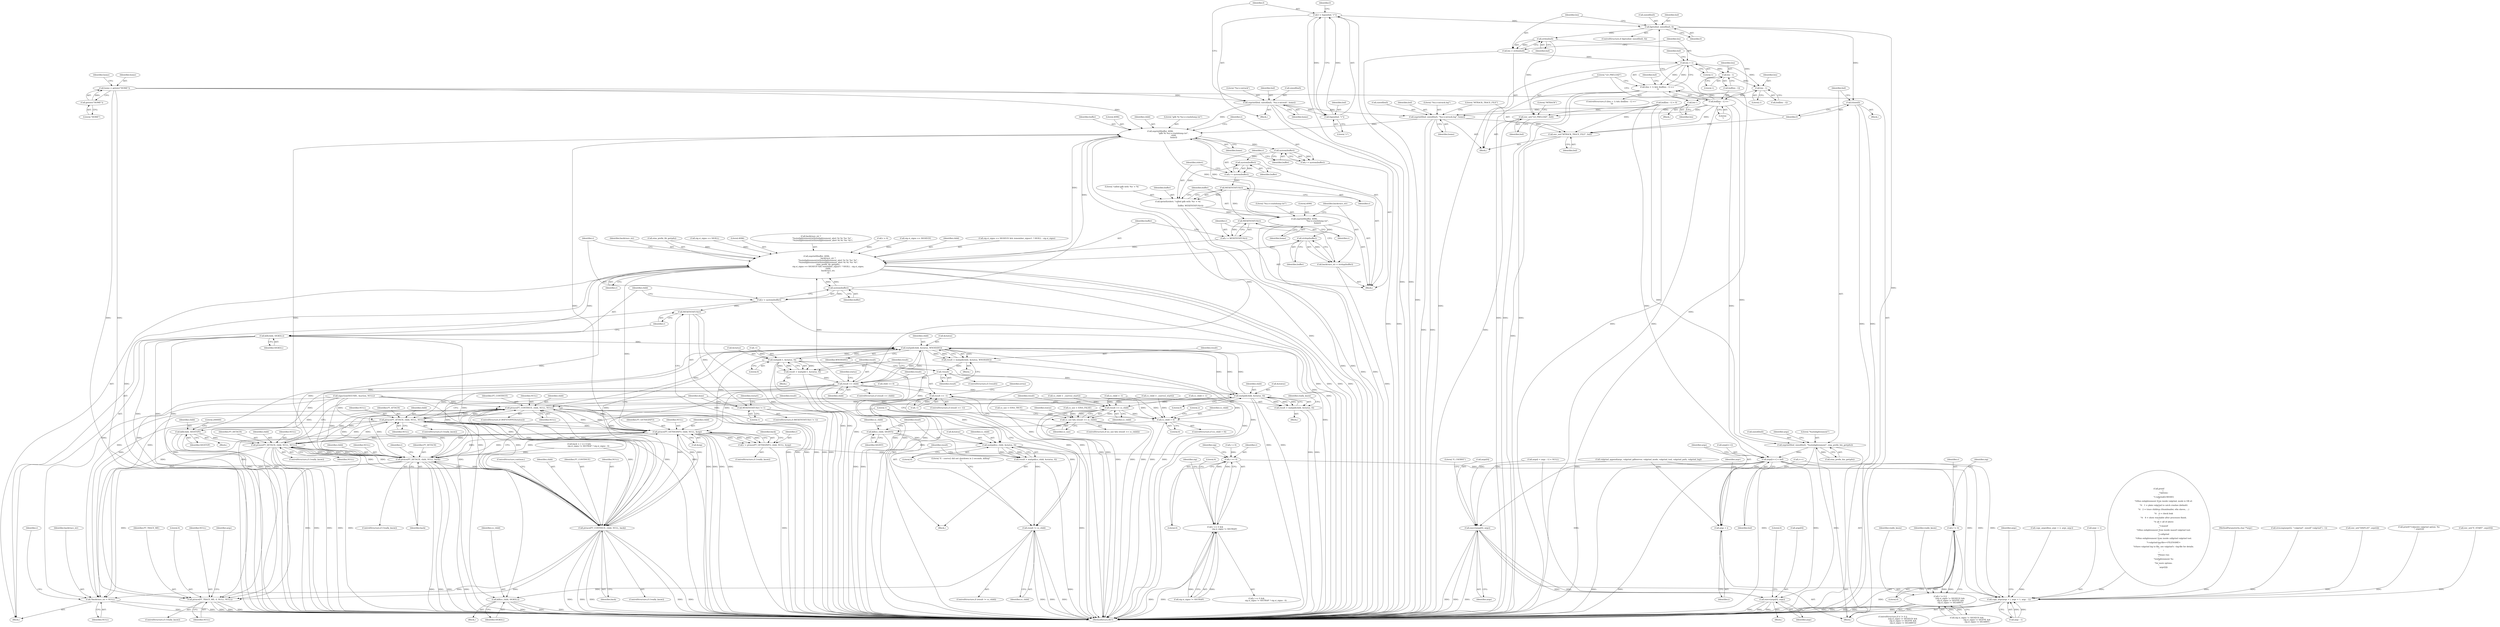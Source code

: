 digraph "0_enlightment_bb4a21e98656fe2c7d98ba2163e6defe9a630e2b@API" {
"1000507" [label="(Call,fgets(buf, sizeof(buf), f))"];
"1000498" [label="(Call,f = fopen(buf, \"r\"))"];
"1000500" [label="(Call,fopen(buf, \"r\"))"];
"1000492" [label="(Call,snprintf(buf, sizeof(buf), \"%s/.e-mtrack\", home))"];
"1000484" [label="(Call,home = getenv(\"HOME\"))"];
"1000486" [label="(Call,getenv(\"HOME\"))"];
"1000516" [label="(Call,strlen(buf))"];
"1000514" [label="(Call,len = strlen(buf))"];
"1000520" [label="(Call,len > 1)"];
"1000519" [label="(Call,(len > 1) && (buf[len - 1] == '\n'))"];
"1000526" [label="(Call,len - 1)"];
"1000534" [label="(Call,len - 1)"];
"1000538" [label="(Call,len--)"];
"1000523" [label="(Call,buf[len - 1] == '\n')"];
"1000540" [label="(Call,env_set(\"LD_PRELOAD\", buf))"];
"1000549" [label="(Call,snprintf(buf, sizeof(buf), \"%s/.e-mtrack.log\", home))"];
"1000555" [label="(Call,env_set(\"MTRACK_TRACE_FILE\", buf))"];
"1000867" [label="(Call,snprintf(buffer, 4096,\n                                          \"gdb %i %s/.e-crashdump.txt\",\n                                           child,\n                                           home))"];
"1000875" [label="(Call,system(buffer))"];
"1000873" [label="(Call,r = system(buffer))"];
"1000879" [label="(Call,system(buffer))"];
"1000877" [label="(Call,r = system(buffer))"];
"1000885" [label="(Call,WEXITSTATUS(r))"];
"1000881" [label="(Call,fprintf(stderr, \"called gdb with '%s' = %i\n\",\n                                         buffer, WEXITSTATUS(r)))"];
"1000887" [label="(Call,snprintf(buffer, 4096,\n                                          \"%s/.e-crashdump.txt\",\n                                          home))"];
"1000894" [label="(Call,strdup(buffer))"];
"1000892" [label="(Call,backtrace_str = strdup(buffer))"];
"1000900" [label="(Call,snprintf(buffer, 4096,\n                                     backtrace_str ?\n                                     \"%s/enlightenment/utils/enlightenment_alert %i %i '%s' %i\" :\n                                     \"%s/enlightenment/utils/enlightenment_alert %i %i '%s' %i\",\n                                     eina_prefix_lib_get(pfx),\n                                     sig.si_signo == SIGSEGV && remember_sigusr1 ? SIGILL : sig.si_signo,\n                                     child,\n                                     backtrace_str,\n                                     r))"];
"1000926" [label="(Call,system(buffer))"];
"1000924" [label="(Call,r = system(buffer))"];
"1000933" [label="(Call,WEXITSTATUS(r))"];
"1000932" [label="(Call,WEXITSTATUS(r) != 1)"];
"1000928" [label="(Call,kill(child, SIGKILL))"];
"1000726" [label="(Call,waitpid(child, &status, WNOHANG))"];
"1000692" [label="(Call,waitpid(child, &status, 0))"];
"1000690" [label="(Call,result = waitpid(child, &status, 0))"];
"1000707" [label="(Call,ptrace(PT_CONTINUE, child, NULL, NULL))"];
"1000659" [label="(Call,ptrace(PT_TRACE_ME, 0, NULL, NULL))"];
"1000685" [label="(Call,ptrace(PT_ATTACH, child, NULL, NULL))"];
"1000757" [label="(Call,*backtrace_str = NULL)"];
"1000771" [label="(Call,ptrace(PT_GETSIGINFO, child, NULL, &sig))"];
"1000769" [label="(Call,r = ptrace(PT_GETSIGINFO, child, NULL, &sig))"];
"1000781" [label="(Call,r == 0)"];
"1000780" [label="(Call,r == 0 &&\n                              sig.si_signo != SIGTRAP)"];
"1000823" [label="(Call,r != 0)"];
"1000822" [label="(Call,r != 0 ||\n                                (sig.si_signo != SIGSEGV &&\n                                 sig.si_signo != SIGFPE &&\n                                 sig.si_signo != SIGABRT))"];
"1000847" [label="(Call,ptrace(PT_CONTINUE, child, NULL, back))"];
"1000856" [label="(Call,ptrace(PT_DETACH, child, NULL, back))"];
"1000987" [label="(Call,ptrace(PT_DETACH, child, NULL, NULL))"];
"1001038" [label="(Call,waitpid(cs_child, &status, 0))"];
"1001036" [label="(Call,result = waitpid(cs_child, &status, 0))"];
"1001044" [label="(Call,result != cs_child)"];
"1001050" [label="(Call,kill(cs_child, SIGKILL))"];
"1000724" [label="(Call,result = waitpid(child, &status, WNOHANG))"];
"1000732" [label="(Call,!result)"];
"1000744" [label="(Call,result == child)"];
"1000958" [label="(Call,result == -1)"];
"1000996" [label="(Call,result == cs_child)"];
"1000994" [label="(Call,cs_use && (result == cs_child))"];
"1001025" [label="(Call,cs_child > 0)"];
"1001033" [label="(Call,kill(cs_child, SIGINT))"];
"1000979" [label="(Call,kill(child, SIGSTOP))"];
"1000737" [label="(Call,waitpid(-1, &status, 0))"];
"1000735" [label="(Call,result = waitpid(-1, &status, 0))"];
"1000898" [label="(Call,WEXITSTATUS(r))"];
"1000896" [label="(Call,r = WEXITSTATUS(r))"];
"1000560" [label="(Call,snprintf(buf, sizeof(buf), \"%s/enlightenment\", eina_prefix_bin_get(pfx)))"];
"1000587" [label="(Call,args[i++] = buf)"];
"1000593" [label="(Call,copy_args(args + i, argv + 1, argc - 1))"];
"1000594" [label="(Call,args + i)"];
"1000619" [label="(Call,execv(args[0], args))"];
"1000664" [label="(Call,execv(args[0], args))"];
"1000558" [label="(Call,fclose(f))"];
"1000587" [label="(Call,args[i++] = buf)"];
"1000775" [label="(Call,&sig)"];
"1000852" [label="(ControlStructure,continue;)"];
"1001033" [label="(Call,kill(cs_child, SIGINT))"];
"1000670" [label="(Literal,0)"];
"1000538" [label="(Call,len--)"];
"1000882" [label="(Identifier,stderr)"];
"1000665" [label="(Call,args[0])"];
"1001055" [label="(Literal,1)"];
"1000786" [label="(Identifier,sig)"];
"1000496" [label="(Literal,\"%s/.e-mtrack\")"];
"1000520" [label="(Call,len > 1)"];
"1000492" [label="(Call,snprintf(buf, sizeof(buf), \"%s/.e-mtrack\", home))"];
"1000605" [label="(Identifier,args)"];
"1000866" [label="(Block,)"];
"1000869" [label="(Literal,4096)"];
"1000588" [label="(Call,args[i++])"];
"1000593" [label="(Call,copy_args(args + i, argv + 1, argc - 1))"];
"1000897" [label="(Identifier,r)"];
"1000497" [label="(Identifier,home)"];
"1000690" [label="(Call,result = waitpid(child, &status, 0))"];
"1000518" [label="(ControlStructure,if ((len > 1) && (buf[len - 1] == '\n')))"];
"1000849" [label="(Identifier,child)"];
"1000521" [label="(Identifier,len)"];
"1000734" [label="(Block,)"];
"1000848" [label="(Identifier,PT_CONTINUE)"];
"1001049" [label="(Literal,\"E - cserve2 did not shutdown in 2 seconds, killing!\n\")"];
"1000933" [label="(Call,WEXITSTATUS(r))"];
"1000733" [label="(Identifier,result)"];
"1000732" [label="(Call,!result)"];
"1000769" [label="(Call,r = ptrace(PT_GETSIGINFO, child, NULL, &sig))"];
"1001046" [label="(Identifier,cs_child)"];
"1000887" [label="(Call,snprintf(buffer, 4096,\n                                          \"%s/.e-crashdump.txt\",\n                                          home))"];
"1000493" [label="(Identifier,buf)"];
"1000850" [label="(Identifier,NULL)"];
"1000557" [label="(Identifier,buf)"];
"1000735" [label="(Call,result = waitpid(-1, &status, 0))"];
"1000688" [label="(Identifier,NULL)"];
"1000512" [label="(Block,)"];
"1000772" [label="(Identifier,PT_GETSIGINFO)"];
"1000730" [label="(Identifier,WNOHANG)"];
"1000746" [label="(Identifier,child)"];
"1000901" [label="(Identifier,buffer)"];
"1000727" [label="(Identifier,child)"];
"1000823" [label="(Call,r != 0)"];
"1000505" [label="(Block,)"];
"1000541" [label="(Literal,\"LD_PRELOAD\")"];
"1000707" [label="(Call,ptrace(PT_CONTINUE, child, NULL, NULL))"];
"1000924" [label="(Call,r = system(buffer))"];
"1000522" [label="(Literal,1)"];
"1001028" [label="(Block,)"];
"1000759" [label="(Identifier,NULL)"];
"1000821" [label="(ControlStructure,if (r != 0 ||\n                                (sig.si_signo != SIGSEGV &&\n                                 sig.si_signo != SIGFPE &&\n                                 sig.si_signo != SIGABRT)))"];
"1000893" [label="(Identifier,backtrace_str)"];
"1000726" [label="(Call,waitpid(child, &status, WNOHANG))"];
"1000659" [label="(Call,ptrace(PT_TRACE_ME, 0, NULL, NULL))"];
"1001045" [label="(Identifier,result)"];
"1001047" [label="(Block,)"];
"1000981" [label="(Identifier,SIGSTOP)"];
"1000903" [label="(Call,backtrace_str ?\n                                     \"%s/enlightenment/utils/enlightenment_alert %i %i '%s' %i\" :\n                                     \"%s/enlightenment/utils/enlightenment_alert %i %i '%s' %i\")"];
"1000762" [label="(Call,r = 0)"];
"1000220" [label="(Call,copy_args(dbus_argv + 2, argv, argc))"];
"1000743" [label="(ControlStructure,if (result == child))"];
"1000120" [label="(Block,)"];
"1000898" [label="(Call,WEXITSTATUS(r))"];
"1000988" [label="(Identifier,PT_DETACH)"];
"1000983" [label="(Literal,200000)"];
"1000597" [label="(Call,argv + 1)"];
"1000885" [label="(Call,WEXITSTATUS(r))"];
"1000421" [label="(Call,printf\n             (\n               \"Options:\n\"\n               \"\t-valgrind[=MODE]\n\"\n               \"\t\tRun enlightenment from inside valgrind, mode is OR of:\n\"\n               \"\t\t   1 = plain valgrind to catch crashes (default)\n\"\n               \"\t\t   2 = trace children (thumbnailer, efm slaves, ...)\n\"\n               \"\t\t   4 = check leak\n\"\n               \"\t\t   8 = show reachable after processes finish.\n\"\n               \"\t\t all = all of above\n\"\n               \"\t-massif\n\"\n               \"\t\tRun enlightenment from inside massif valgrind tool.\n\"\n               \"\t-callgrind\n\"\n               \"\t\tRun enlightenment from inside callgrind valgrind tool.\n\"\n               \"\t-valgrind-log-file=<FILENAME>\n\"\n               \"\t\tSave valgrind log to file, see valgrind's --log-file for details.\n\"\n               \"\n\"\n               \"Please run:\n\"\n               \"\tenlightenment %s\n\"\n               \"for more options.\n\",\n               argv[i]))"];
"1000514" [label="(Call,len = strlen(buf))"];
"1000692" [label="(Call,waitpid(child, &status, 0))"];
"1000872" [label="(Identifier,home)"];
"1000989" [label="(Identifier,child)"];
"1000754" [label="(Block,)"];
"1001050" [label="(Call,kill(cs_child, SIGKILL))"];
"1000530" [label="(Block,)"];
"1000907" [label="(Call,eina_prefix_lib_get(pfx))"];
"1001008" [label="(Call,cs_child = _cserve2_start())"];
"1000598" [label="(Identifier,argv)"];
"1000878" [label="(Identifier,r)"];
"1000991" [label="(Identifier,NULL)"];
"1000119" [label="(MethodParameterIn,char **argv)"];
"1000694" [label="(Call,&status)"];
"1000861" [label="(Call,r = 0)"];
"1000490" [label="(Block,)"];
"1000994" [label="(Call,cs_use && (result == cs_child))"];
"1000484" [label="(Call,home = getenv(\"HOME\"))"];
"1000686" [label="(Identifier,PT_ATTACH)"];
"1000539" [label="(Identifier,len)"];
"1000517" [label="(Identifier,buf)"];
"1001036" [label="(Call,result = waitpid(cs_child, &status, 0))"];
"1000661" [label="(Literal,0)"];
"1000938" [label="(Identifier,restart)"];
"1000731" [label="(ControlStructure,if (!result))"];
"1000565" [label="(Call,eina_prefix_bin_get(pfx))"];
"1000519" [label="(Call,(len > 1) && (buf[len - 1] == '\n'))"];
"1001044" [label="(Call,result != cs_child)"];
"1000978" [label="(Block,)"];
"1000889" [label="(Literal,4096)"];
"1000498" [label="(Call,f = fopen(buf, \"r\"))"];
"1000774" [label="(Identifier,NULL)"];
"1000564" [label="(Literal,\"%s/enlightenment\")"];
"1000516" [label="(Call,strlen(buf))"];
"1000528" [label="(Literal,1)"];
"1000664" [label="(Call,execv(args[0], args))"];
"1000984" [label="(ControlStructure,if (!really_know))"];
"1000757" [label="(Call,*backtrace_str = NULL)"];
"1000740" [label="(Call,&status)"];
"1001052" [label="(Identifier,SIGKILL)"];
"1000997" [label="(Identifier,result)"];
"1000689" [label="(Identifier,NULL)"];
"1000268" [label="(Call,strncmp(argv[i], \"-valgrind\", sizeof(\"-valgrind\") - 1))"];
"1000704" [label="(ControlStructure,if (WIFSTOPPED(status)))"];
"1000779" [label="(Call,r == 0 &&\n                              sig.si_signo != SIGTRAP ? sig.si_signo : 0)"];
"1000554" [label="(Identifier,home)"];
"1000960" [label="(Call,-1)"];
"1000486" [label="(Call,getenv(\"HOME\"))"];
"1000715" [label="(Block,)"];
"1000825" [label="(Literal,0)"];
"1000494" [label="(Call,sizeof(buf))"];
"1000894" [label="(Call,strdup(buffer))"];
"1000874" [label="(Identifier,r)"];
"1000980" [label="(Identifier,child)"];
"1001043" [label="(ControlStructure,if (result != cs_child))"];
"1000900" [label="(Call,snprintf(buffer, 4096,\n                                     backtrace_str ?\n                                     \"%s/enlightenment/utils/enlightenment_alert %i %i '%s' %i\" :\n                                     \"%s/enlightenment/utils/enlightenment_alert %i %i '%s' %i\",\n                                     eina_prefix_lib_get(pfx),\n                                     sig.si_signo == SIGSEGV && remember_sigusr1 ? SIGILL : sig.si_signo,\n                                     child,\n                                     backtrace_str,\n                                     r))"];
"1000930" [label="(Identifier,SIGKILL)"];
"1000672" [label="(Block,)"];
"1000871" [label="(Identifier,child)"];
"1000504" [label="(Identifier,f)"];
"1000826" [label="(Call,sig.si_signo != SIGSEGV &&\n                                 sig.si_signo != SIGFPE &&\n                                 sig.si_signo != SIGABRT)"];
"1001051" [label="(Identifier,cs_child)"];
"1000993" [label="(ControlStructure,if (cs_use && (result == cs_child)))"];
"1000763" [label="(Identifier,r)"];
"1000156" [label="(Call,cs_child = -1)"];
"1000782" [label="(Identifier,r)"];
"1000925" [label="(Identifier,r)"];
"1000881" [label="(Call,fprintf(stderr, \"called gdb with '%s' = %i\n\",\n                                         buffer, WEXITSTATUS(r)))"];
"1000544" [label="(Literal,\"MTRACK\")"];
"1000623" [label="(Identifier,args)"];
"1000886" [label="(Identifier,r)"];
"1000626" [label="(Literal,\"E_CSERVE\")"];
"1000879" [label="(Call,system(buffer))"];
"1000959" [label="(Identifier,result)"];
"1000868" [label="(Identifier,buffer)"];
"1000693" [label="(Identifier,child)"];
"1000662" [label="(Identifier,NULL)"];
"1000526" [label="(Call,len - 1)"];
"1000996" [label="(Call,result == cs_child)"];
"1000745" [label="(Identifier,result)"];
"1000161" [label="(Call,cs_use = EINA_FALSE)"];
"1000691" [label="(Identifier,result)"];
"1000857" [label="(Identifier,PT_DETACH)"];
"1000777" [label="(Call,back = r == 0 &&\n                              sig.si_signo != SIGTRAP ? sig.si_signo : 0)"];
"1000860" [label="(Identifier,back)"];
"1000590" [label="(Call,i++)"];
"1000594" [label="(Call,args + i)"];
"1000778" [label="(Identifier,back)"];
"1001037" [label="(Identifier,result)"];
"1000620" [label="(Call,args[0])"];
"1000500" [label="(Call,fopen(buf, \"r\"))"];
"1001039" [label="(Identifier,cs_child)"];
"1000923" [label="(Identifier,r)"];
"1000652" [label="(Call,child == 0)"];
"1000783" [label="(Literal,0)"];
"1000851" [label="(Identifier,back)"];
"1001040" [label="(Call,&status)"];
"1000744" [label="(Call,result == child)"];
"1000685" [label="(Call,ptrace(PT_ATTACH, child, NULL, NULL))"];
"1000883" [label="(Literal,\"called gdb with '%s' = %i\n\")"];
"1000766" [label="(ControlStructure,if (!really_know))"];
"1000596" [label="(Identifier,i)"];
"1000507" [label="(Call,fgets(buf, sizeof(buf), f))"];
"1000911" [label="(Call,sig.si_signo == SIGSEGV)"];
"1000957" [label="(ControlStructure,if (result == -1))"];
"1000875" [label="(Call,system(buffer))"];
"1000595" [label="(Identifier,args)"];
"1000965" [label="(Identifier,errno)"];
"1000792" [label="(Literal,0)"];
"1000928" [label="(Call,kill(child, SIGKILL))"];
"1000527" [label="(Identifier,len)"];
"1000511" [label="(Identifier,f)"];
"1000884" [label="(Identifier,buffer)"];
"1000773" [label="(Identifier,child)"];
"1001034" [label="(Identifier,cs_child)"];
"1001038" [label="(Call,waitpid(cs_child, &status, 0))"];
"1000549" [label="(Call,snprintf(buf, sizeof(buf), \"%s/.e-mtrack.log\", home))"];
"1000525" [label="(Identifier,buf)"];
"1000728" [label="(Call,&status)"];
"1000560" [label="(Call,snprintf(buf, sizeof(buf), \"%s/enlightenment\", eina_prefix_bin_get(pfx)))"];
"1000751" [label="(Identifier,status)"];
"1000550" [label="(Identifier,buf)"];
"1000995" [label="(Identifier,cs_use)"];
"1000509" [label="(Call,sizeof(buf))"];
"1000921" [label="(Identifier,child)"];
"1000724" [label="(Call,result = waitpid(child, &status, WNOHANG))"];
"1000628" [label="(Call,cs_use = EINA_TRUE)"];
"1000540" [label="(Call,env_set(\"LD_PRELOAD\", buf))"];
"1000890" [label="(Literal,\"%s/.e-crashdump.txt\")"];
"1000926" [label="(Call,system(buffer))"];
"1000666" [label="(Identifier,args)"];
"1000899" [label="(Identifier,r)"];
"1000896" [label="(Call,r = WEXITSTATUS(r))"];
"1000737" [label="(Call,waitpid(-1, &status, 0))"];
"1000533" [label="(Identifier,buf)"];
"1000853" [label="(ControlStructure,if (!really_know))"];
"1000824" [label="(Identifier,r)"];
"1000371" [label="(Call,env_set(\"DISPLAY\", argv[i]))"];
"1000770" [label="(Identifier,r)"];
"1000489" [label="(Identifier,home)"];
"1000725" [label="(Identifier,result)"];
"1000355" [label="(Call,printf(\"Unknown valgrind option: %s\n\", argv[i]))"];
"1000655" [label="(Block,)"];
"1000909" [label="(Call,sig.si_signo == SIGSEGV && remember_sigusr1 ? SIGILL : sig.si_signo)"];
"1000600" [label="(Call,argc - 1)"];
"1000502" [label="(Literal,\"r\")"];
"1000515" [label="(Identifier,len)"];
"1000531" [label="(Call,buf[len - 1] = 0)"];
"1001024" [label="(ControlStructure,if (cs_child > 0))"];
"1000532" [label="(Call,buf[len - 1])"];
"1000929" [label="(Identifier,child)"];
"1000714" [label="(Identifier,done)"];
"1000711" [label="(Identifier,NULL)"];
"1000508" [label="(Identifier,buf)"];
"1000979" [label="(Call,kill(child, SIGSTOP))"];
"1000780" [label="(Call,r == 0 &&\n                              sig.si_signo != SIGTRAP)"];
"1000934" [label="(Identifier,r)"];
"1000561" [label="(Identifier,buf)"];
"1000958" [label="(Call,result == -1)"];
"1000870" [label="(Literal,\"gdb %i %s/.e-crashdump.txt\")"];
"1000847" [label="(Call,ptrace(PT_CONTINUE, child, NULL, back))"];
"1001002" [label="(Identifier,status)"];
"1000998" [label="(Identifier,cs_child)"];
"1000501" [label="(Identifier,buf)"];
"1000553" [label="(Literal,\"%s/.e-mtrack.log\")"];
"1000990" [label="(Identifier,NULL)"];
"1000580" [label="(Call,valgrind_append(args, valgrind_gdbserver, valgrind_mode, valgrind_tool, valgrind_path, valgrind_log))"];
"1000927" [label="(Identifier,buffer)"];
"1000784" [label="(Call,sig.si_signo != SIGTRAP)"];
"1000185" [label="(Call,sigaction(SIGUSR1, &action, NULL))"];
"1000844" [label="(ControlStructure,if (!really_know))"];
"1001035" [label="(Identifier,SIGINT)"];
"1000668" [label="(Identifier,args)"];
"1000876" [label="(Identifier,buffer)"];
"1000487" [label="(Literal,\"HOME\")"];
"1000873" [label="(Call,r = system(buffer))"];
"1000709" [label="(Identifier,child)"];
"1000781" [label="(Call,r == 0)"];
"1001027" [label="(Literal,0)"];
"1000790" [label="(Identifier,sig)"];
"1001026" [label="(Identifier,cs_child)"];
"1000240" [label="(Call,env_set(\"E_START\", argv[0]))"];
"1001042" [label="(Literal,0)"];
"1000631" [label="(Call,cs_child = _cserve2_start())"];
"1001032" [label="(Literal,2)"];
"1001020" [label="(Call,cs_child = -1)"];
"1000551" [label="(Call,sizeof(buf))"];
"1000555" [label="(Call,env_set(\"MTRACK_TRACE_FILE\", buf))"];
"1000524" [label="(Call,buf[len - 1])"];
"1000935" [label="(Literal,1)"];
"1000892" [label="(Call,backtrace_str = strdup(buffer))"];
"1000922" [label="(Identifier,backtrace_str)"];
"1000663" [label="(Identifier,NULL)"];
"1000867" [label="(Call,snprintf(buffer, 4096,\n                                          \"gdb %i %s/.e-crashdump.txt\",\n                                           child,\n                                           home))"];
"1000499" [label="(Identifier,f)"];
"1000858" [label="(Identifier,child)"];
"1000619" [label="(Call,execv(args[0], args))"];
"1000523" [label="(Call,buf[len - 1] == '\n')"];
"1000880" [label="(Identifier,buffer)"];
"1000700" [label="(Identifier,really_know)"];
"1000856" [label="(Call,ptrace(PT_DETACH, child, NULL, back))"];
"1000877" [label="(Call,r = system(buffer))"];
"1000807" [label="(Call,sig.si_signo == SIGILL)"];
"1000895" [label="(Identifier,buffer)"];
"1000932" [label="(Call,WEXITSTATUS(r) != 1)"];
"1000656" [label="(ControlStructure,if (!really_know))"];
"1000687" [label="(Identifier,child)"];
"1000542" [label="(Identifier,buf)"];
"1000535" [label="(Identifier,len)"];
"1000987" [label="(Call,ptrace(PT_DETACH, child, NULL, NULL))"];
"1000708" [label="(Identifier,PT_CONTINUE)"];
"1000902" [label="(Literal,4096)"];
"1000771" [label="(Call,ptrace(PT_GETSIGINFO, child, NULL, &sig))"];
"1000556" [label="(Literal,\"MTRACK_TRACE_FILE\")"];
"1000859" [label="(Identifier,NULL)"];
"1000506" [label="(ControlStructure,if (fgets(buf, sizeof(buf), f)))"];
"1001056" [label="(MethodReturn,RET)"];
"1000558" [label="(Call,fclose(f))"];
"1000891" [label="(Identifier,home)"];
"1000888" [label="(Identifier,buffer)"];
"1000682" [label="(ControlStructure,if (!really_know))"];
"1000758" [label="(Identifier,backtrace_str)"];
"1000710" [label="(Identifier,NULL)"];
"1000562" [label="(Call,sizeof(buf))"];
"1000529" [label="(Literal,'\n')"];
"1000931" [label="(ControlStructure,if (WEXITSTATUS(r) != 1))"];
"1000862" [label="(Identifier,r)"];
"1000738" [label="(Call,-1)"];
"1000568" [label="(Identifier,args)"];
"1000846" [label="(Identifier,really_know)"];
"1000822" [label="(Call,r != 0 ||\n                                (sig.si_signo != SIGSEGV &&\n                                 sig.si_signo != SIGFPE &&\n                                 sig.si_signo != SIGABRT))"];
"1000536" [label="(Literal,1)"];
"1000855" [label="(Identifier,really_know)"];
"1000592" [label="(Identifier,buf)"];
"1001025" [label="(Call,cs_child > 0)"];
"1000485" [label="(Identifier,home)"];
"1000696" [label="(Literal,0)"];
"1000829" [label="(Identifier,sig)"];
"1000736" [label="(Identifier,result)"];
"1000603" [label="(Call,args[i + argc - 1] = NULL)"];
"1000559" [label="(Identifier,f)"];
"1000534" [label="(Call,len - 1)"];
"1000742" [label="(Literal,0)"];
"1000660" [label="(Identifier,PT_TRACE_ME)"];
"1000507" -> "1000506"  [label="AST: "];
"1000507" -> "1000511"  [label="CFG: "];
"1000508" -> "1000507"  [label="AST: "];
"1000509" -> "1000507"  [label="AST: "];
"1000511" -> "1000507"  [label="AST: "];
"1000515" -> "1000507"  [label="CFG: "];
"1000559" -> "1000507"  [label="CFG: "];
"1000507" -> "1001056"  [label="DDG: "];
"1000498" -> "1000507"  [label="DDG: "];
"1000507" -> "1000516"  [label="DDG: "];
"1000507" -> "1000558"  [label="DDG: "];
"1000498" -> "1000490"  [label="AST: "];
"1000498" -> "1000500"  [label="CFG: "];
"1000499" -> "1000498"  [label="AST: "];
"1000500" -> "1000498"  [label="AST: "];
"1000504" -> "1000498"  [label="CFG: "];
"1000498" -> "1001056"  [label="DDG: "];
"1000498" -> "1001056"  [label="DDG: "];
"1000500" -> "1000498"  [label="DDG: "];
"1000500" -> "1000498"  [label="DDG: "];
"1000500" -> "1000502"  [label="CFG: "];
"1000501" -> "1000500"  [label="AST: "];
"1000502" -> "1000500"  [label="AST: "];
"1000492" -> "1000500"  [label="DDG: "];
"1000492" -> "1000490"  [label="AST: "];
"1000492" -> "1000497"  [label="CFG: "];
"1000493" -> "1000492"  [label="AST: "];
"1000494" -> "1000492"  [label="AST: "];
"1000496" -> "1000492"  [label="AST: "];
"1000497" -> "1000492"  [label="AST: "];
"1000499" -> "1000492"  [label="CFG: "];
"1000492" -> "1001056"  [label="DDG: "];
"1000492" -> "1001056"  [label="DDG: "];
"1000484" -> "1000492"  [label="DDG: "];
"1000492" -> "1000549"  [label="DDG: "];
"1000492" -> "1000867"  [label="DDG: "];
"1000484" -> "1000120"  [label="AST: "];
"1000484" -> "1000486"  [label="CFG: "];
"1000485" -> "1000484"  [label="AST: "];
"1000486" -> "1000484"  [label="AST: "];
"1000489" -> "1000484"  [label="CFG: "];
"1000484" -> "1001056"  [label="DDG: "];
"1000484" -> "1001056"  [label="DDG: "];
"1000486" -> "1000484"  [label="DDG: "];
"1000484" -> "1000867"  [label="DDG: "];
"1000486" -> "1000487"  [label="CFG: "];
"1000487" -> "1000486"  [label="AST: "];
"1000516" -> "1000514"  [label="AST: "];
"1000516" -> "1000517"  [label="CFG: "];
"1000517" -> "1000516"  [label="AST: "];
"1000514" -> "1000516"  [label="CFG: "];
"1000516" -> "1000514"  [label="DDG: "];
"1000516" -> "1000523"  [label="DDG: "];
"1000516" -> "1000540"  [label="DDG: "];
"1000514" -> "1000512"  [label="AST: "];
"1000515" -> "1000514"  [label="AST: "];
"1000521" -> "1000514"  [label="CFG: "];
"1000514" -> "1001056"  [label="DDG: "];
"1000514" -> "1000520"  [label="DDG: "];
"1000520" -> "1000519"  [label="AST: "];
"1000520" -> "1000522"  [label="CFG: "];
"1000521" -> "1000520"  [label="AST: "];
"1000522" -> "1000520"  [label="AST: "];
"1000525" -> "1000520"  [label="CFG: "];
"1000519" -> "1000520"  [label="CFG: "];
"1000520" -> "1001056"  [label="DDG: "];
"1000520" -> "1000519"  [label="DDG: "];
"1000520" -> "1000519"  [label="DDG: "];
"1000520" -> "1000526"  [label="DDG: "];
"1000520" -> "1000534"  [label="DDG: "];
"1000519" -> "1000518"  [label="AST: "];
"1000519" -> "1000523"  [label="CFG: "];
"1000523" -> "1000519"  [label="AST: "];
"1000533" -> "1000519"  [label="CFG: "];
"1000541" -> "1000519"  [label="CFG: "];
"1000519" -> "1001056"  [label="DDG: "];
"1000519" -> "1001056"  [label="DDG: "];
"1000519" -> "1001056"  [label="DDG: "];
"1000523" -> "1000519"  [label="DDG: "];
"1000523" -> "1000519"  [label="DDG: "];
"1000526" -> "1000524"  [label="AST: "];
"1000526" -> "1000528"  [label="CFG: "];
"1000527" -> "1000526"  [label="AST: "];
"1000528" -> "1000526"  [label="AST: "];
"1000524" -> "1000526"  [label="CFG: "];
"1000526" -> "1001056"  [label="DDG: "];
"1000526" -> "1000534"  [label="DDG: "];
"1000534" -> "1000532"  [label="AST: "];
"1000534" -> "1000536"  [label="CFG: "];
"1000535" -> "1000534"  [label="AST: "];
"1000536" -> "1000534"  [label="AST: "];
"1000532" -> "1000534"  [label="CFG: "];
"1000534" -> "1000538"  [label="DDG: "];
"1000538" -> "1000530"  [label="AST: "];
"1000538" -> "1000539"  [label="CFG: "];
"1000539" -> "1000538"  [label="AST: "];
"1000541" -> "1000538"  [label="CFG: "];
"1000538" -> "1001056"  [label="DDG: "];
"1000523" -> "1000529"  [label="CFG: "];
"1000524" -> "1000523"  [label="AST: "];
"1000529" -> "1000523"  [label="AST: "];
"1000523" -> "1001056"  [label="DDG: "];
"1000523" -> "1000540"  [label="DDG: "];
"1000523" -> "1000549"  [label="DDG: "];
"1000523" -> "1000555"  [label="DDG: "];
"1000523" -> "1000560"  [label="DDG: "];
"1000523" -> "1000587"  [label="DDG: "];
"1000540" -> "1000512"  [label="AST: "];
"1000540" -> "1000542"  [label="CFG: "];
"1000541" -> "1000540"  [label="AST: "];
"1000542" -> "1000540"  [label="AST: "];
"1000544" -> "1000540"  [label="CFG: "];
"1000540" -> "1001056"  [label="DDG: "];
"1000531" -> "1000540"  [label="DDG: "];
"1000549" -> "1000512"  [label="AST: "];
"1000549" -> "1000554"  [label="CFG: "];
"1000550" -> "1000549"  [label="AST: "];
"1000551" -> "1000549"  [label="AST: "];
"1000553" -> "1000549"  [label="AST: "];
"1000554" -> "1000549"  [label="AST: "];
"1000556" -> "1000549"  [label="CFG: "];
"1000549" -> "1001056"  [label="DDG: "];
"1000549" -> "1001056"  [label="DDG: "];
"1000531" -> "1000549"  [label="DDG: "];
"1000549" -> "1000555"  [label="DDG: "];
"1000549" -> "1000867"  [label="DDG: "];
"1000555" -> "1000512"  [label="AST: "];
"1000555" -> "1000557"  [label="CFG: "];
"1000556" -> "1000555"  [label="AST: "];
"1000557" -> "1000555"  [label="AST: "];
"1000559" -> "1000555"  [label="CFG: "];
"1000555" -> "1001056"  [label="DDG: "];
"1000531" -> "1000555"  [label="DDG: "];
"1000867" -> "1000866"  [label="AST: "];
"1000867" -> "1000872"  [label="CFG: "];
"1000868" -> "1000867"  [label="AST: "];
"1000869" -> "1000867"  [label="AST: "];
"1000870" -> "1000867"  [label="AST: "];
"1000871" -> "1000867"  [label="AST: "];
"1000872" -> "1000867"  [label="AST: "];
"1000874" -> "1000867"  [label="CFG: "];
"1000867" -> "1001056"  [label="DDG: "];
"1000926" -> "1000867"  [label="DDG: "];
"1000856" -> "1000867"  [label="DDG: "];
"1000771" -> "1000867"  [label="DDG: "];
"1000744" -> "1000867"  [label="DDG: "];
"1000887" -> "1000867"  [label="DDG: "];
"1000867" -> "1000875"  [label="DDG: "];
"1000867" -> "1000887"  [label="DDG: "];
"1000867" -> "1000900"  [label="DDG: "];
"1000875" -> "1000873"  [label="AST: "];
"1000875" -> "1000876"  [label="CFG: "];
"1000876" -> "1000875"  [label="AST: "];
"1000873" -> "1000875"  [label="CFG: "];
"1000875" -> "1000873"  [label="DDG: "];
"1000875" -> "1000879"  [label="DDG: "];
"1000873" -> "1000866"  [label="AST: "];
"1000874" -> "1000873"  [label="AST: "];
"1000878" -> "1000873"  [label="CFG: "];
"1000879" -> "1000877"  [label="AST: "];
"1000879" -> "1000880"  [label="CFG: "];
"1000880" -> "1000879"  [label="AST: "];
"1000877" -> "1000879"  [label="CFG: "];
"1000879" -> "1000877"  [label="DDG: "];
"1000879" -> "1000881"  [label="DDG: "];
"1000877" -> "1000866"  [label="AST: "];
"1000878" -> "1000877"  [label="AST: "];
"1000882" -> "1000877"  [label="CFG: "];
"1000877" -> "1000885"  [label="DDG: "];
"1000885" -> "1000881"  [label="AST: "];
"1000885" -> "1000886"  [label="CFG: "];
"1000886" -> "1000885"  [label="AST: "];
"1000881" -> "1000885"  [label="CFG: "];
"1000885" -> "1000881"  [label="DDG: "];
"1000885" -> "1000898"  [label="DDG: "];
"1000881" -> "1000866"  [label="AST: "];
"1000882" -> "1000881"  [label="AST: "];
"1000883" -> "1000881"  [label="AST: "];
"1000884" -> "1000881"  [label="AST: "];
"1000888" -> "1000881"  [label="CFG: "];
"1000881" -> "1001056"  [label="DDG: "];
"1000881" -> "1001056"  [label="DDG: "];
"1000881" -> "1000887"  [label="DDG: "];
"1000887" -> "1000866"  [label="AST: "];
"1000887" -> "1000891"  [label="CFG: "];
"1000888" -> "1000887"  [label="AST: "];
"1000889" -> "1000887"  [label="AST: "];
"1000890" -> "1000887"  [label="AST: "];
"1000891" -> "1000887"  [label="AST: "];
"1000893" -> "1000887"  [label="CFG: "];
"1000887" -> "1001056"  [label="DDG: "];
"1000887" -> "1001056"  [label="DDG: "];
"1000887" -> "1000894"  [label="DDG: "];
"1000894" -> "1000892"  [label="AST: "];
"1000894" -> "1000895"  [label="CFG: "];
"1000895" -> "1000894"  [label="AST: "];
"1000892" -> "1000894"  [label="CFG: "];
"1000894" -> "1000892"  [label="DDG: "];
"1000894" -> "1000900"  [label="DDG: "];
"1000892" -> "1000866"  [label="AST: "];
"1000893" -> "1000892"  [label="AST: "];
"1000897" -> "1000892"  [label="CFG: "];
"1000892" -> "1001056"  [label="DDG: "];
"1000900" -> "1000754"  [label="AST: "];
"1000900" -> "1000923"  [label="CFG: "];
"1000901" -> "1000900"  [label="AST: "];
"1000902" -> "1000900"  [label="AST: "];
"1000903" -> "1000900"  [label="AST: "];
"1000907" -> "1000900"  [label="AST: "];
"1000909" -> "1000900"  [label="AST: "];
"1000921" -> "1000900"  [label="AST: "];
"1000922" -> "1000900"  [label="AST: "];
"1000923" -> "1000900"  [label="AST: "];
"1000925" -> "1000900"  [label="CFG: "];
"1000900" -> "1001056"  [label="DDG: "];
"1000900" -> "1001056"  [label="DDG: "];
"1000900" -> "1001056"  [label="DDG: "];
"1000900" -> "1001056"  [label="DDG: "];
"1000900" -> "1001056"  [label="DDG: "];
"1000926" -> "1000900"  [label="DDG: "];
"1000907" -> "1000900"  [label="DDG: "];
"1000807" -> "1000900"  [label="DDG: "];
"1000911" -> "1000900"  [label="DDG: "];
"1000856" -> "1000900"  [label="DDG: "];
"1000771" -> "1000900"  [label="DDG: "];
"1000744" -> "1000900"  [label="DDG: "];
"1000896" -> "1000900"  [label="DDG: "];
"1000861" -> "1000900"  [label="DDG: "];
"1000900" -> "1000926"  [label="DDG: "];
"1000900" -> "1000928"  [label="DDG: "];
"1000926" -> "1000924"  [label="AST: "];
"1000926" -> "1000927"  [label="CFG: "];
"1000927" -> "1000926"  [label="AST: "];
"1000924" -> "1000926"  [label="CFG: "];
"1000926" -> "1001056"  [label="DDG: "];
"1000926" -> "1000924"  [label="DDG: "];
"1000924" -> "1000754"  [label="AST: "];
"1000925" -> "1000924"  [label="AST: "];
"1000929" -> "1000924"  [label="CFG: "];
"1000924" -> "1001056"  [label="DDG: "];
"1000924" -> "1000933"  [label="DDG: "];
"1000933" -> "1000932"  [label="AST: "];
"1000933" -> "1000934"  [label="CFG: "];
"1000934" -> "1000933"  [label="AST: "];
"1000935" -> "1000933"  [label="CFG: "];
"1000933" -> "1001056"  [label="DDG: "];
"1000933" -> "1000932"  [label="DDG: "];
"1000932" -> "1000931"  [label="AST: "];
"1000932" -> "1000935"  [label="CFG: "];
"1000935" -> "1000932"  [label="AST: "];
"1000714" -> "1000932"  [label="CFG: "];
"1000938" -> "1000932"  [label="CFG: "];
"1000932" -> "1001056"  [label="DDG: "];
"1000932" -> "1001056"  [label="DDG: "];
"1000928" -> "1000754"  [label="AST: "];
"1000928" -> "1000930"  [label="CFG: "];
"1000929" -> "1000928"  [label="AST: "];
"1000930" -> "1000928"  [label="AST: "];
"1000934" -> "1000928"  [label="CFG: "];
"1000928" -> "1001056"  [label="DDG: "];
"1000928" -> "1001056"  [label="DDG: "];
"1000928" -> "1001056"  [label="DDG: "];
"1000928" -> "1000726"  [label="DDG: "];
"1000928" -> "1001050"  [label="DDG: "];
"1000726" -> "1000724"  [label="AST: "];
"1000726" -> "1000730"  [label="CFG: "];
"1000727" -> "1000726"  [label="AST: "];
"1000728" -> "1000726"  [label="AST: "];
"1000730" -> "1000726"  [label="AST: "];
"1000724" -> "1000726"  [label="CFG: "];
"1000726" -> "1001056"  [label="DDG: "];
"1000726" -> "1001056"  [label="DDG: "];
"1000726" -> "1000692"  [label="DDG: "];
"1000726" -> "1000724"  [label="DDG: "];
"1000726" -> "1000724"  [label="DDG: "];
"1000726" -> "1000724"  [label="DDG: "];
"1000692" -> "1000726"  [label="DDG: "];
"1000692" -> "1000726"  [label="DDG: "];
"1000707" -> "1000726"  [label="DDG: "];
"1000987" -> "1000726"  [label="DDG: "];
"1000744" -> "1000726"  [label="DDG: "];
"1000979" -> "1000726"  [label="DDG: "];
"1000771" -> "1000726"  [label="DDG: "];
"1000847" -> "1000726"  [label="DDG: "];
"1000737" -> "1000726"  [label="DDG: "];
"1000726" -> "1000737"  [label="DDG: "];
"1000726" -> "1000744"  [label="DDG: "];
"1000726" -> "1001038"  [label="DDG: "];
"1000692" -> "1000690"  [label="AST: "];
"1000692" -> "1000696"  [label="CFG: "];
"1000693" -> "1000692"  [label="AST: "];
"1000694" -> "1000692"  [label="AST: "];
"1000696" -> "1000692"  [label="AST: "];
"1000690" -> "1000692"  [label="CFG: "];
"1000692" -> "1001056"  [label="DDG: "];
"1000692" -> "1001056"  [label="DDG: "];
"1000692" -> "1000690"  [label="DDG: "];
"1000692" -> "1000690"  [label="DDG: "];
"1000692" -> "1000690"  [label="DDG: "];
"1000652" -> "1000692"  [label="DDG: "];
"1000685" -> "1000692"  [label="DDG: "];
"1000737" -> "1000692"  [label="DDG: "];
"1000692" -> "1000707"  [label="DDG: "];
"1000692" -> "1001038"  [label="DDG: "];
"1000690" -> "1000672"  [label="AST: "];
"1000691" -> "1000690"  [label="AST: "];
"1000700" -> "1000690"  [label="CFG: "];
"1000690" -> "1001056"  [label="DDG: "];
"1000690" -> "1001056"  [label="DDG: "];
"1000707" -> "1000704"  [label="AST: "];
"1000707" -> "1000711"  [label="CFG: "];
"1000708" -> "1000707"  [label="AST: "];
"1000709" -> "1000707"  [label="AST: "];
"1000710" -> "1000707"  [label="AST: "];
"1000711" -> "1000707"  [label="AST: "];
"1000714" -> "1000707"  [label="CFG: "];
"1000707" -> "1001056"  [label="DDG: "];
"1000707" -> "1001056"  [label="DDG: "];
"1000707" -> "1001056"  [label="DDG: "];
"1000707" -> "1001056"  [label="DDG: "];
"1000707" -> "1000659"  [label="DDG: "];
"1000707" -> "1000685"  [label="DDG: "];
"1000847" -> "1000707"  [label="DDG: "];
"1000847" -> "1000707"  [label="DDG: "];
"1000685" -> "1000707"  [label="DDG: "];
"1000987" -> "1000707"  [label="DDG: "];
"1000856" -> "1000707"  [label="DDG: "];
"1000771" -> "1000707"  [label="DDG: "];
"1000185" -> "1000707"  [label="DDG: "];
"1000707" -> "1000757"  [label="DDG: "];
"1000707" -> "1000771"  [label="DDG: "];
"1000707" -> "1000847"  [label="DDG: "];
"1000707" -> "1000847"  [label="DDG: "];
"1000707" -> "1000856"  [label="DDG: "];
"1000707" -> "1000987"  [label="DDG: "];
"1000659" -> "1000656"  [label="AST: "];
"1000659" -> "1000663"  [label="CFG: "];
"1000660" -> "1000659"  [label="AST: "];
"1000661" -> "1000659"  [label="AST: "];
"1000662" -> "1000659"  [label="AST: "];
"1000663" -> "1000659"  [label="AST: "];
"1000666" -> "1000659"  [label="CFG: "];
"1000659" -> "1001056"  [label="DDG: "];
"1000659" -> "1001056"  [label="DDG: "];
"1000659" -> "1001056"  [label="DDG: "];
"1000685" -> "1000659"  [label="DDG: "];
"1000847" -> "1000659"  [label="DDG: "];
"1000987" -> "1000659"  [label="DDG: "];
"1000856" -> "1000659"  [label="DDG: "];
"1000771" -> "1000659"  [label="DDG: "];
"1000185" -> "1000659"  [label="DDG: "];
"1000685" -> "1000682"  [label="AST: "];
"1000685" -> "1000689"  [label="CFG: "];
"1000686" -> "1000685"  [label="AST: "];
"1000687" -> "1000685"  [label="AST: "];
"1000688" -> "1000685"  [label="AST: "];
"1000689" -> "1000685"  [label="AST: "];
"1000691" -> "1000685"  [label="CFG: "];
"1000685" -> "1001056"  [label="DDG: "];
"1000685" -> "1001056"  [label="DDG: "];
"1000685" -> "1001056"  [label="DDG: "];
"1000652" -> "1000685"  [label="DDG: "];
"1000847" -> "1000685"  [label="DDG: "];
"1000987" -> "1000685"  [label="DDG: "];
"1000856" -> "1000685"  [label="DDG: "];
"1000771" -> "1000685"  [label="DDG: "];
"1000185" -> "1000685"  [label="DDG: "];
"1000685" -> "1000757"  [label="DDG: "];
"1000685" -> "1000771"  [label="DDG: "];
"1000685" -> "1000847"  [label="DDG: "];
"1000685" -> "1000856"  [label="DDG: "];
"1000685" -> "1000987"  [label="DDG: "];
"1000757" -> "1000754"  [label="AST: "];
"1000757" -> "1000759"  [label="CFG: "];
"1000758" -> "1000757"  [label="AST: "];
"1000759" -> "1000757"  [label="AST: "];
"1000763" -> "1000757"  [label="CFG: "];
"1000757" -> "1001056"  [label="DDG: "];
"1000757" -> "1001056"  [label="DDG: "];
"1000847" -> "1000757"  [label="DDG: "];
"1000987" -> "1000757"  [label="DDG: "];
"1000856" -> "1000757"  [label="DDG: "];
"1000771" -> "1000757"  [label="DDG: "];
"1000185" -> "1000757"  [label="DDG: "];
"1000771" -> "1000769"  [label="AST: "];
"1000771" -> "1000775"  [label="CFG: "];
"1000772" -> "1000771"  [label="AST: "];
"1000773" -> "1000771"  [label="AST: "];
"1000774" -> "1000771"  [label="AST: "];
"1000775" -> "1000771"  [label="AST: "];
"1000769" -> "1000771"  [label="CFG: "];
"1000771" -> "1001056"  [label="DDG: "];
"1000771" -> "1001056"  [label="DDG: "];
"1000771" -> "1001056"  [label="DDG: "];
"1000771" -> "1001056"  [label="DDG: "];
"1000771" -> "1000769"  [label="DDG: "];
"1000771" -> "1000769"  [label="DDG: "];
"1000771" -> "1000769"  [label="DDG: "];
"1000771" -> "1000769"  [label="DDG: "];
"1000744" -> "1000771"  [label="DDG: "];
"1000847" -> "1000771"  [label="DDG: "];
"1000987" -> "1000771"  [label="DDG: "];
"1000856" -> "1000771"  [label="DDG: "];
"1000185" -> "1000771"  [label="DDG: "];
"1000771" -> "1000847"  [label="DDG: "];
"1000771" -> "1000847"  [label="DDG: "];
"1000771" -> "1000856"  [label="DDG: "];
"1000771" -> "1000856"  [label="DDG: "];
"1000771" -> "1000987"  [label="DDG: "];
"1000769" -> "1000766"  [label="AST: "];
"1000770" -> "1000769"  [label="AST: "];
"1000778" -> "1000769"  [label="CFG: "];
"1000769" -> "1001056"  [label="DDG: "];
"1000769" -> "1000781"  [label="DDG: "];
"1000781" -> "1000780"  [label="AST: "];
"1000781" -> "1000783"  [label="CFG: "];
"1000782" -> "1000781"  [label="AST: "];
"1000783" -> "1000781"  [label="AST: "];
"1000786" -> "1000781"  [label="CFG: "];
"1000780" -> "1000781"  [label="CFG: "];
"1000781" -> "1000780"  [label="DDG: "];
"1000781" -> "1000780"  [label="DDG: "];
"1000762" -> "1000781"  [label="DDG: "];
"1000781" -> "1000823"  [label="DDG: "];
"1000780" -> "1000779"  [label="AST: "];
"1000780" -> "1000784"  [label="CFG: "];
"1000784" -> "1000780"  [label="AST: "];
"1000790" -> "1000780"  [label="CFG: "];
"1000792" -> "1000780"  [label="CFG: "];
"1000780" -> "1001056"  [label="DDG: "];
"1000780" -> "1001056"  [label="DDG: "];
"1000784" -> "1000780"  [label="DDG: "];
"1000784" -> "1000780"  [label="DDG: "];
"1000823" -> "1000822"  [label="AST: "];
"1000823" -> "1000825"  [label="CFG: "];
"1000824" -> "1000823"  [label="AST: "];
"1000825" -> "1000823"  [label="AST: "];
"1000829" -> "1000823"  [label="CFG: "];
"1000822" -> "1000823"  [label="CFG: "];
"1000823" -> "1001056"  [label="DDG: "];
"1000823" -> "1000822"  [label="DDG: "];
"1000823" -> "1000822"  [label="DDG: "];
"1000822" -> "1000821"  [label="AST: "];
"1000822" -> "1000826"  [label="CFG: "];
"1000826" -> "1000822"  [label="AST: "];
"1000846" -> "1000822"  [label="CFG: "];
"1000855" -> "1000822"  [label="CFG: "];
"1000822" -> "1001056"  [label="DDG: "];
"1000822" -> "1001056"  [label="DDG: "];
"1000822" -> "1001056"  [label="DDG: "];
"1000826" -> "1000822"  [label="DDG: "];
"1000826" -> "1000822"  [label="DDG: "];
"1000847" -> "1000844"  [label="AST: "];
"1000847" -> "1000851"  [label="CFG: "];
"1000848" -> "1000847"  [label="AST: "];
"1000849" -> "1000847"  [label="AST: "];
"1000850" -> "1000847"  [label="AST: "];
"1000851" -> "1000847"  [label="AST: "];
"1000852" -> "1000847"  [label="CFG: "];
"1000847" -> "1001056"  [label="DDG: "];
"1000847" -> "1001056"  [label="DDG: "];
"1000847" -> "1001056"  [label="DDG: "];
"1000847" -> "1001056"  [label="DDG: "];
"1000847" -> "1001056"  [label="DDG: "];
"1000744" -> "1000847"  [label="DDG: "];
"1000987" -> "1000847"  [label="DDG: "];
"1000856" -> "1000847"  [label="DDG: "];
"1000185" -> "1000847"  [label="DDG: "];
"1000777" -> "1000847"  [label="DDG: "];
"1000847" -> "1000856"  [label="DDG: "];
"1000847" -> "1000987"  [label="DDG: "];
"1000856" -> "1000853"  [label="AST: "];
"1000856" -> "1000860"  [label="CFG: "];
"1000857" -> "1000856"  [label="AST: "];
"1000858" -> "1000856"  [label="AST: "];
"1000859" -> "1000856"  [label="AST: "];
"1000860" -> "1000856"  [label="AST: "];
"1000862" -> "1000856"  [label="CFG: "];
"1000856" -> "1001056"  [label="DDG: "];
"1000856" -> "1001056"  [label="DDG: "];
"1000856" -> "1001056"  [label="DDG: "];
"1000856" -> "1001056"  [label="DDG: "];
"1000987" -> "1000856"  [label="DDG: "];
"1000987" -> "1000856"  [label="DDG: "];
"1000744" -> "1000856"  [label="DDG: "];
"1000185" -> "1000856"  [label="DDG: "];
"1000777" -> "1000856"  [label="DDG: "];
"1000856" -> "1000987"  [label="DDG: "];
"1000856" -> "1000987"  [label="DDG: "];
"1000987" -> "1000984"  [label="AST: "];
"1000987" -> "1000991"  [label="CFG: "];
"1000988" -> "1000987"  [label="AST: "];
"1000989" -> "1000987"  [label="AST: "];
"1000990" -> "1000987"  [label="AST: "];
"1000991" -> "1000987"  [label="AST: "];
"1000714" -> "1000987"  [label="CFG: "];
"1000987" -> "1001056"  [label="DDG: "];
"1000987" -> "1001056"  [label="DDG: "];
"1000987" -> "1001056"  [label="DDG: "];
"1000987" -> "1001056"  [label="DDG: "];
"1000979" -> "1000987"  [label="DDG: "];
"1000185" -> "1000987"  [label="DDG: "];
"1001038" -> "1001036"  [label="AST: "];
"1001038" -> "1001042"  [label="CFG: "];
"1001039" -> "1001038"  [label="AST: "];
"1001040" -> "1001038"  [label="AST: "];
"1001042" -> "1001038"  [label="AST: "];
"1001036" -> "1001038"  [label="CFG: "];
"1001038" -> "1001056"  [label="DDG: "];
"1001038" -> "1001036"  [label="DDG: "];
"1001038" -> "1001036"  [label="DDG: "];
"1001038" -> "1001036"  [label="DDG: "];
"1001033" -> "1001038"  [label="DDG: "];
"1000737" -> "1001038"  [label="DDG: "];
"1001038" -> "1001044"  [label="DDG: "];
"1001036" -> "1001028"  [label="AST: "];
"1001037" -> "1001036"  [label="AST: "];
"1001045" -> "1001036"  [label="CFG: "];
"1001036" -> "1001056"  [label="DDG: "];
"1001036" -> "1001044"  [label="DDG: "];
"1001044" -> "1001043"  [label="AST: "];
"1001044" -> "1001046"  [label="CFG: "];
"1001045" -> "1001044"  [label="AST: "];
"1001046" -> "1001044"  [label="AST: "];
"1001049" -> "1001044"  [label="CFG: "];
"1001055" -> "1001044"  [label="CFG: "];
"1001044" -> "1001056"  [label="DDG: "];
"1001044" -> "1001056"  [label="DDG: "];
"1001044" -> "1001056"  [label="DDG: "];
"1001044" -> "1001050"  [label="DDG: "];
"1001050" -> "1001047"  [label="AST: "];
"1001050" -> "1001052"  [label="CFG: "];
"1001051" -> "1001050"  [label="AST: "];
"1001052" -> "1001050"  [label="AST: "];
"1001055" -> "1001050"  [label="CFG: "];
"1001050" -> "1001056"  [label="DDG: "];
"1001050" -> "1001056"  [label="DDG: "];
"1001050" -> "1001056"  [label="DDG: "];
"1000724" -> "1000715"  [label="AST: "];
"1000725" -> "1000724"  [label="AST: "];
"1000733" -> "1000724"  [label="CFG: "];
"1000724" -> "1001056"  [label="DDG: "];
"1000724" -> "1000732"  [label="DDG: "];
"1000732" -> "1000731"  [label="AST: "];
"1000732" -> "1000733"  [label="CFG: "];
"1000733" -> "1000732"  [label="AST: "];
"1000736" -> "1000732"  [label="CFG: "];
"1000745" -> "1000732"  [label="CFG: "];
"1000732" -> "1001056"  [label="DDG: "];
"1000732" -> "1000744"  [label="DDG: "];
"1000744" -> "1000743"  [label="AST: "];
"1000744" -> "1000746"  [label="CFG: "];
"1000745" -> "1000744"  [label="AST: "];
"1000746" -> "1000744"  [label="AST: "];
"1000751" -> "1000744"  [label="CFG: "];
"1000959" -> "1000744"  [label="CFG: "];
"1000744" -> "1001056"  [label="DDG: "];
"1000744" -> "1001056"  [label="DDG: "];
"1000744" -> "1001056"  [label="DDG: "];
"1000735" -> "1000744"  [label="DDG: "];
"1000744" -> "1000958"  [label="DDG: "];
"1000744" -> "1000979"  [label="DDG: "];
"1000958" -> "1000957"  [label="AST: "];
"1000958" -> "1000960"  [label="CFG: "];
"1000959" -> "1000958"  [label="AST: "];
"1000960" -> "1000958"  [label="AST: "];
"1000965" -> "1000958"  [label="CFG: "];
"1000995" -> "1000958"  [label="CFG: "];
"1000958" -> "1001056"  [label="DDG: "];
"1000958" -> "1001056"  [label="DDG: "];
"1000958" -> "1001056"  [label="DDG: "];
"1000960" -> "1000958"  [label="DDG: "];
"1000958" -> "1000996"  [label="DDG: "];
"1000996" -> "1000994"  [label="AST: "];
"1000996" -> "1000998"  [label="CFG: "];
"1000997" -> "1000996"  [label="AST: "];
"1000998" -> "1000996"  [label="AST: "];
"1000994" -> "1000996"  [label="CFG: "];
"1000996" -> "1001056"  [label="DDG: "];
"1000996" -> "1001056"  [label="DDG: "];
"1000996" -> "1000994"  [label="DDG: "];
"1000996" -> "1000994"  [label="DDG: "];
"1000156" -> "1000996"  [label="DDG: "];
"1001008" -> "1000996"  [label="DDG: "];
"1000631" -> "1000996"  [label="DDG: "];
"1001020" -> "1000996"  [label="DDG: "];
"1000996" -> "1001025"  [label="DDG: "];
"1000994" -> "1000993"  [label="AST: "];
"1000994" -> "1000995"  [label="CFG: "];
"1000995" -> "1000994"  [label="AST: "];
"1000714" -> "1000994"  [label="CFG: "];
"1001002" -> "1000994"  [label="CFG: "];
"1000994" -> "1001056"  [label="DDG: "];
"1000994" -> "1001056"  [label="DDG: "];
"1000994" -> "1001056"  [label="DDG: "];
"1000628" -> "1000994"  [label="DDG: "];
"1000161" -> "1000994"  [label="DDG: "];
"1001025" -> "1001024"  [label="AST: "];
"1001025" -> "1001027"  [label="CFG: "];
"1001026" -> "1001025"  [label="AST: "];
"1001027" -> "1001025"  [label="AST: "];
"1001032" -> "1001025"  [label="CFG: "];
"1001055" -> "1001025"  [label="CFG: "];
"1001025" -> "1001056"  [label="DDG: "];
"1001025" -> "1001056"  [label="DDG: "];
"1000156" -> "1001025"  [label="DDG: "];
"1001008" -> "1001025"  [label="DDG: "];
"1000631" -> "1001025"  [label="DDG: "];
"1001020" -> "1001025"  [label="DDG: "];
"1001025" -> "1001033"  [label="DDG: "];
"1001033" -> "1001028"  [label="AST: "];
"1001033" -> "1001035"  [label="CFG: "];
"1001034" -> "1001033"  [label="AST: "];
"1001035" -> "1001033"  [label="AST: "];
"1001037" -> "1001033"  [label="CFG: "];
"1001033" -> "1001056"  [label="DDG: "];
"1001033" -> "1001056"  [label="DDG: "];
"1000979" -> "1000978"  [label="AST: "];
"1000979" -> "1000981"  [label="CFG: "];
"1000980" -> "1000979"  [label="AST: "];
"1000981" -> "1000979"  [label="AST: "];
"1000983" -> "1000979"  [label="CFG: "];
"1000979" -> "1001056"  [label="DDG: "];
"1000979" -> "1001056"  [label="DDG: "];
"1000979" -> "1001056"  [label="DDG: "];
"1000737" -> "1000735"  [label="AST: "];
"1000737" -> "1000742"  [label="CFG: "];
"1000738" -> "1000737"  [label="AST: "];
"1000740" -> "1000737"  [label="AST: "];
"1000742" -> "1000737"  [label="AST: "];
"1000735" -> "1000737"  [label="CFG: "];
"1000737" -> "1001056"  [label="DDG: "];
"1000737" -> "1001056"  [label="DDG: "];
"1000737" -> "1000735"  [label="DDG: "];
"1000737" -> "1000735"  [label="DDG: "];
"1000737" -> "1000735"  [label="DDG: "];
"1000738" -> "1000737"  [label="DDG: "];
"1000735" -> "1000734"  [label="AST: "];
"1000736" -> "1000735"  [label="AST: "];
"1000745" -> "1000735"  [label="CFG: "];
"1000735" -> "1001056"  [label="DDG: "];
"1000898" -> "1000896"  [label="AST: "];
"1000898" -> "1000899"  [label="CFG: "];
"1000899" -> "1000898"  [label="AST: "];
"1000896" -> "1000898"  [label="CFG: "];
"1000898" -> "1000896"  [label="DDG: "];
"1000896" -> "1000866"  [label="AST: "];
"1000897" -> "1000896"  [label="AST: "];
"1000901" -> "1000896"  [label="CFG: "];
"1000560" -> "1000120"  [label="AST: "];
"1000560" -> "1000565"  [label="CFG: "];
"1000561" -> "1000560"  [label="AST: "];
"1000562" -> "1000560"  [label="AST: "];
"1000564" -> "1000560"  [label="AST: "];
"1000565" -> "1000560"  [label="AST: "];
"1000568" -> "1000560"  [label="CFG: "];
"1000560" -> "1001056"  [label="DDG: "];
"1000560" -> "1001056"  [label="DDG: "];
"1000531" -> "1000560"  [label="DDG: "];
"1000565" -> "1000560"  [label="DDG: "];
"1000560" -> "1000587"  [label="DDG: "];
"1000587" -> "1000120"  [label="AST: "];
"1000587" -> "1000592"  [label="CFG: "];
"1000588" -> "1000587"  [label="AST: "];
"1000592" -> "1000587"  [label="AST: "];
"1000595" -> "1000587"  [label="CFG: "];
"1000587" -> "1001056"  [label="DDG: "];
"1000587" -> "1001056"  [label="DDG: "];
"1000531" -> "1000587"  [label="DDG: "];
"1000587" -> "1000593"  [label="DDG: "];
"1000587" -> "1000594"  [label="DDG: "];
"1000587" -> "1000619"  [label="DDG: "];
"1000587" -> "1000664"  [label="DDG: "];
"1000593" -> "1000120"  [label="AST: "];
"1000593" -> "1000600"  [label="CFG: "];
"1000594" -> "1000593"  [label="AST: "];
"1000597" -> "1000593"  [label="AST: "];
"1000600" -> "1000593"  [label="AST: "];
"1000605" -> "1000593"  [label="CFG: "];
"1000593" -> "1001056"  [label="DDG: "];
"1000593" -> "1001056"  [label="DDG: "];
"1000593" -> "1001056"  [label="DDG: "];
"1000580" -> "1000593"  [label="DDG: "];
"1000590" -> "1000593"  [label="DDG: "];
"1000355" -> "1000593"  [label="DDG: "];
"1000421" -> "1000593"  [label="DDG: "];
"1000240" -> "1000593"  [label="DDG: "];
"1000220" -> "1000593"  [label="DDG: "];
"1000371" -> "1000593"  [label="DDG: "];
"1000119" -> "1000593"  [label="DDG: "];
"1000268" -> "1000593"  [label="DDG: "];
"1000600" -> "1000593"  [label="DDG: "];
"1000600" -> "1000593"  [label="DDG: "];
"1000594" -> "1000596"  [label="CFG: "];
"1000595" -> "1000594"  [label="AST: "];
"1000596" -> "1000594"  [label="AST: "];
"1000598" -> "1000594"  [label="CFG: "];
"1000580" -> "1000594"  [label="DDG: "];
"1000590" -> "1000594"  [label="DDG: "];
"1000619" -> "1000120"  [label="AST: "];
"1000619" -> "1000623"  [label="CFG: "];
"1000620" -> "1000619"  [label="AST: "];
"1000623" -> "1000619"  [label="AST: "];
"1000626" -> "1000619"  [label="CFG: "];
"1000619" -> "1001056"  [label="DDG: "];
"1000619" -> "1001056"  [label="DDG: "];
"1000619" -> "1001056"  [label="DDG: "];
"1000580" -> "1000619"  [label="DDG: "];
"1000603" -> "1000619"  [label="DDG: "];
"1000619" -> "1000664"  [label="DDG: "];
"1000619" -> "1000664"  [label="DDG: "];
"1000664" -> "1000655"  [label="AST: "];
"1000664" -> "1000668"  [label="CFG: "];
"1000665" -> "1000664"  [label="AST: "];
"1000668" -> "1000664"  [label="AST: "];
"1000670" -> "1000664"  [label="CFG: "];
"1000664" -> "1001056"  [label="DDG: "];
"1000664" -> "1001056"  [label="DDG: "];
"1000664" -> "1001056"  [label="DDG: "];
"1000603" -> "1000664"  [label="DDG: "];
"1000558" -> "1000505"  [label="AST: "];
"1000558" -> "1000559"  [label="CFG: "];
"1000559" -> "1000558"  [label="AST: "];
"1000561" -> "1000558"  [label="CFG: "];
"1000558" -> "1001056"  [label="DDG: "];
"1000558" -> "1001056"  [label="DDG: "];
}
